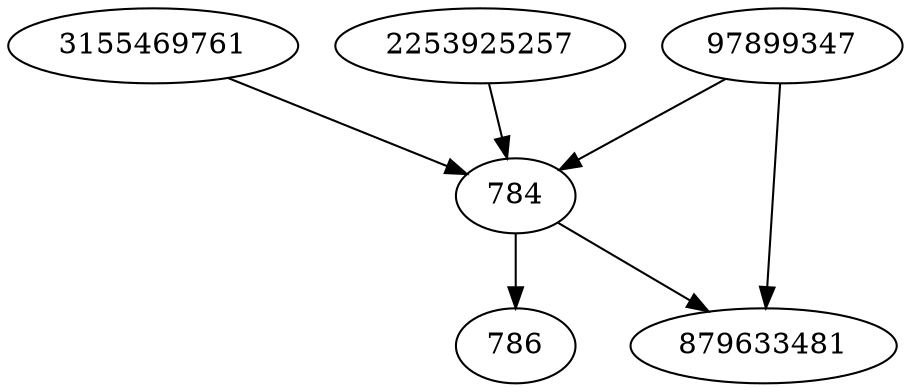 strict digraph  {
3155469761;
879633481;
2253925257;
784;
786;
97899347;
3155469761 -> 784;
2253925257 -> 784;
784 -> 879633481;
784 -> 786;
97899347 -> 879633481;
97899347 -> 784;
}
